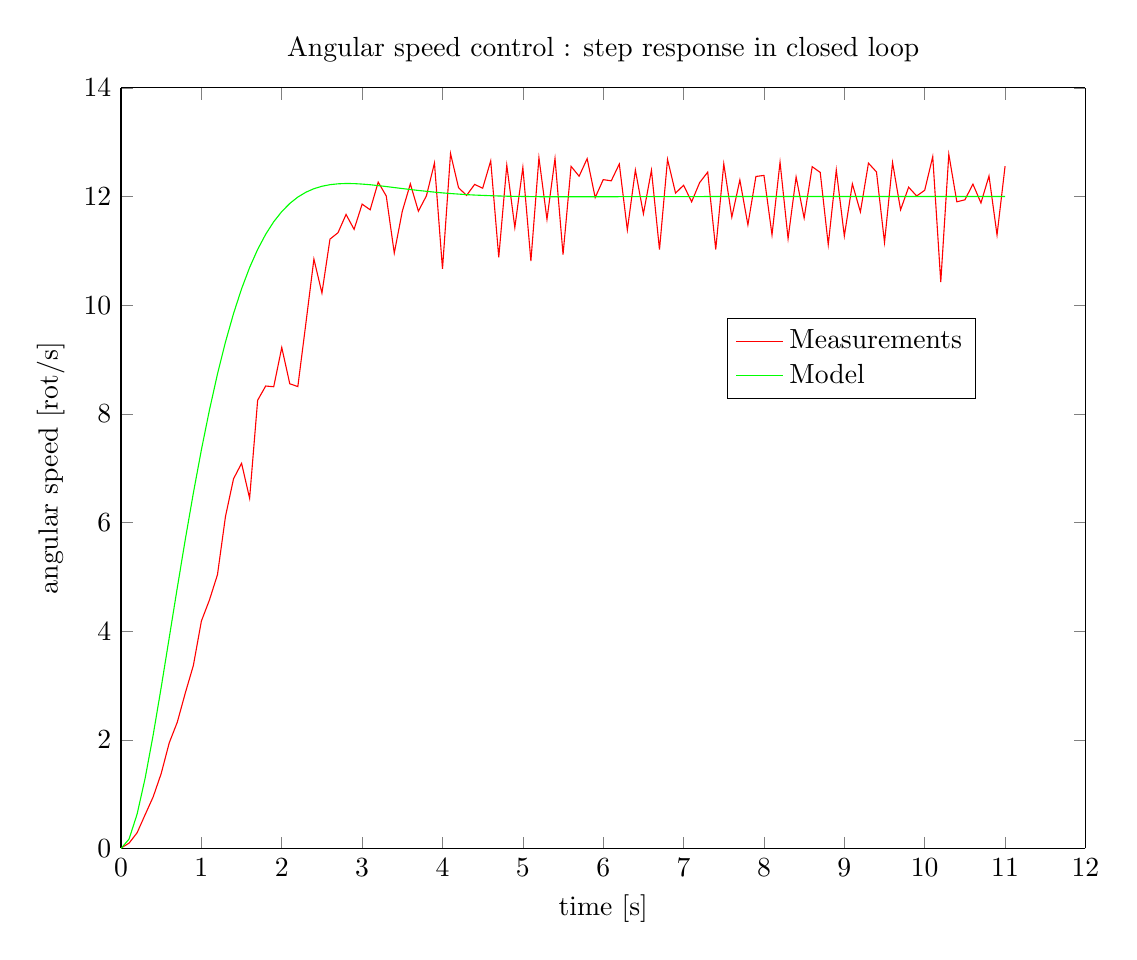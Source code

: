 % This file was created by matlab2tikz.
%
%The latest updates can be retrieved from
%  http://www.mathworks.com/matlabcentral/fileexchange/22022-matlab2tikz-matlab2tikz
%where you can also make suggestions and rate matlab2tikz.
%
\begin{tikzpicture}

\begin{axis}[%
width=4.822in,
height=3.803in,
at={(0.809in,0.513in)},
scale only axis,
separate axis lines,
every outer x axis line/.append style={black},
every x tick label/.append style={font=\color{black}},
xmin=0,
xmax=12,
xlabel={time [s]},
every outer y axis line/.append style={black},
every y tick label/.append style={font=\color{black}},
ymin=0,
ymax=14,
ylabel={angular speed [rot/s]},
axis background/.style={fill=white},
title={Angular speed control : step response in closed loop},
legend style={at={(0.628,0.591)},anchor=south west,legend cell align=left,align=left,draw=black}
]
\addplot [color=red,solid]
  table[row sep=crcr]{%
0	0.008\\
0.1	0.098\\
0.2	0.289\\
0.3	0.622\\
0.4	0.95\\
0.5	1.38\\
0.6	1.945\\
0.7	2.324\\
0.8	2.863\\
0.9	3.368\\
1	4.186\\
1.1	4.573\\
1.2	5.039\\
1.3	6.114\\
1.4	6.805\\
1.5	7.089\\
1.6	6.446\\
1.7	8.251\\
1.8	8.512\\
1.9	8.499\\
2	9.221\\
2.1	8.553\\
2.2	8.502\\
2.3	9.664\\
2.4	10.848\\
2.5	10.224\\
2.6	11.216\\
2.7	11.334\\
2.8	11.67\\
2.9	11.396\\
3	11.86\\
3.1	11.756\\
3.2	12.265\\
3.3	12.011\\
3.4	10.96\\
3.5	11.73\\
3.6	12.233\\
3.7	11.73\\
3.8	12.013\\
3.9	12.615\\
4	10.667\\
4.1	12.791\\
4.2	12.161\\
4.3	12.021\\
4.4	12.223\\
4.5	12.153\\
4.6	12.656\\
4.7	10.88\\
4.8	12.576\\
4.9	11.43\\
5	12.536\\
5.1	10.814\\
5.2	12.714\\
5.3	11.58\\
5.4	12.7\\
5.5	10.932\\
5.6	12.555\\
5.7	12.374\\
5.8	12.697\\
5.9	11.981\\
6	12.311\\
6.1	12.289\\
6.2	12.599\\
6.3	11.386\\
6.4	12.487\\
6.5	11.682\\
6.6	12.484\\
6.7	11.022\\
6.8	12.684\\
6.9	12.063\\
7	12.208\\
7.1	11.903\\
7.2	12.257\\
7.3	12.449\\
7.4	11.026\\
7.5	12.602\\
7.6	11.621\\
7.7	12.304\\
7.8	11.48\\
7.9	12.369\\
8	12.389\\
8.1	11.296\\
8.2	12.632\\
8.3	11.225\\
8.4	12.36\\
8.5	11.604\\
8.6	12.549\\
8.7	12.444\\
8.8	11.115\\
8.9	12.489\\
9	11.273\\
9.1	12.233\\
9.2	11.717\\
9.3	12.614\\
9.4	12.453\\
9.5	11.155\\
9.6	12.625\\
9.7	11.756\\
9.8	12.172\\
9.9	12.01\\
10	12.115\\
10.1	12.734\\
10.2	10.426\\
10.3	12.777\\
10.4	11.903\\
10.5	11.94\\
10.6	12.228\\
10.7	11.882\\
10.8	12.379\\
10.9	11.293\\
11	12.558\\
};
\addlegendentry{Measurements};

\addplot [color=green,solid]
  table[row sep=crcr]{%
0	0\\
0.1	0.173\\
0.2	0.632\\
0.3	1.293\\
0.4	2.089\\
0.5	2.967\\
0.6	3.881\\
0.7	4.798\\
0.8	5.691\\
0.9	6.542\\
1	7.338\\
1.1	8.069\\
1.2	8.732\\
1.3	9.324\\
1.4	9.846\\
1.5	10.302\\
1.6	10.693\\
1.7	11.026\\
1.8	11.305\\
1.9	11.536\\
2	11.723\\
2.1	11.873\\
2.2	11.99\\
2.3	12.079\\
2.4	12.144\\
2.5	12.189\\
2.6	12.218\\
2.7	12.234\\
2.8	12.24\\
2.9	12.238\\
3	12.229\\
3.1	12.217\\
3.2	12.201\\
3.3	12.184\\
3.4	12.165\\
3.5	12.147\\
3.6	12.129\\
3.7	12.112\\
3.8	12.096\\
3.9	12.081\\
4	12.067\\
4.1	12.055\\
4.2	12.045\\
4.3	12.035\\
4.4	12.027\\
4.5	12.021\\
4.6	12.015\\
4.7	12.01\\
4.8	12.006\\
4.9	12.003\\
5	12.001\\
5.1	11.999\\
5.2	11.997\\
5.3	11.996\\
5.4	11.996\\
5.5	11.995\\
5.6	11.995\\
5.7	11.995\\
5.8	11.995\\
5.9	11.996\\
6	11.996\\
6.1	11.996\\
6.2	11.997\\
6.3	11.997\\
6.4	11.997\\
6.5	11.998\\
6.6	11.998\\
6.7	11.998\\
6.8	11.999\\
6.9	11.999\\
7	11.999\\
7.1	11.999\\
7.2	11.999\\
7.3	12.0\\
7.4	12.0\\
7.5	12.0\\
7.6	12.0\\
7.7	12.0\\
7.8	12.0\\
7.9	12.0\\
8	12.0\\
8.1	12.0\\
8.2	12.0\\
8.3	12.0\\
8.4	12.0\\
8.5	12.0\\
8.6	12.0\\
8.7	12.0\\
8.8	12.0\\
8.9	12.0\\
9	12.0\\
9.1	12.0\\
9.2	12.0\\
9.3	12.0\\
9.4	12.0\\
9.5	12.0\\
9.6	12.0\\
9.7	12.0\\
9.8	12.0\\
9.9	12.0\\
10	12.0\\
10.1	12.0\\
10.2	12.0\\
10.3	12.0\\
10.4	12.0\\
10.5	12.0\\
10.6	12.0\\
10.7	12.0\\
10.8	12.0\\
10.9	12.0\\
11	12.0\\
};
\addlegendentry{Model};

\end{axis}
\end{tikzpicture}%
